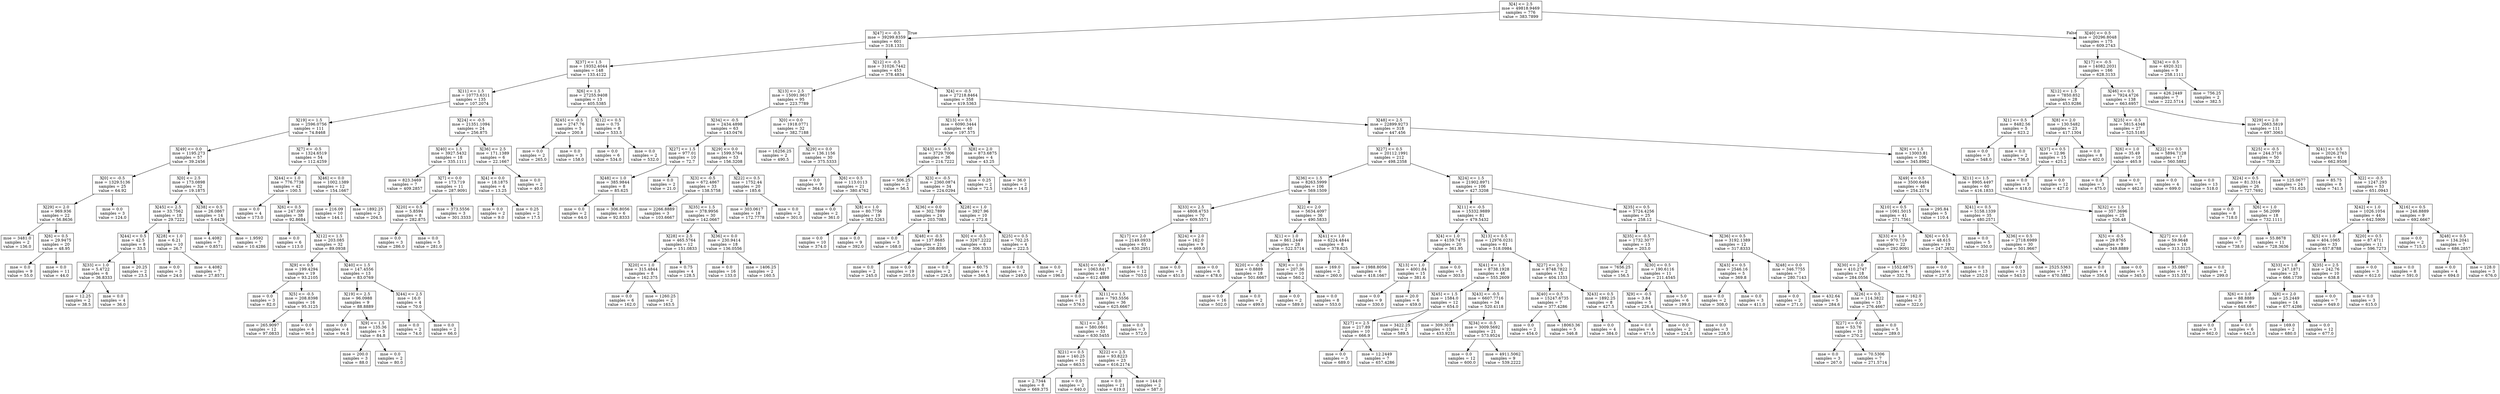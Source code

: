 digraph Tree {
node [shape=box] ;
0 [label="X[4] <= 2.5\nmse = 49818.9469\nsamples = 776\nvalue = 383.7899"] ;
1 [label="X[47] <= -0.5\nmse = 39299.8359\nsamples = 601\nvalue = 318.1331"] ;
0 -> 1 [labeldistance=2.5, labelangle=45, headlabel="True"] ;
2 [label="X[37] <= 1.5\nmse = 19352.4044\nsamples = 148\nvalue = 133.4122"] ;
1 -> 2 ;
3 [label="X[11] <= 1.5\nmse = 10773.6311\nsamples = 135\nvalue = 107.2074"] ;
2 -> 3 ;
4 [label="X[19] <= 1.5\nmse = 2596.0756\nsamples = 111\nvalue = 74.8468"] ;
3 -> 4 ;
5 [label="X[49] <= 0.0\nmse = 1195.273\nsamples = 57\nvalue = 39.2456"] ;
4 -> 5 ;
6 [label="X[0] <= -0.5\nmse = 1329.5136\nsamples = 25\nvalue = 64.92"] ;
5 -> 6 ;
7 [label="X[29] <= 2.0\nmse = 969.936\nsamples = 22\nvalue = 56.8636"] ;
6 -> 7 ;
8 [label="mse = 3481.0\nsamples = 2\nvalue = 136.0"] ;
7 -> 8 ;
9 [label="X[6] <= 0.5\nmse = 29.9475\nsamples = 20\nvalue = 48.95"] ;
7 -> 9 ;
10 [label="mse = 0.0\nsamples = 9\nvalue = 55.0"] ;
9 -> 10 ;
11 [label="mse = 0.0\nsamples = 11\nvalue = 44.0"] ;
9 -> 11 ;
12 [label="mse = 0.0\nsamples = 3\nvalue = 124.0"] ;
6 -> 12 ;
13 [label="X[0] <= 2.5\nmse = 173.0898\nsamples = 32\nvalue = 19.1875"] ;
5 -> 13 ;
14 [label="X[45] <= 2.5\nmse = 33.7562\nsamples = 18\nvalue = 29.7222"] ;
13 -> 14 ;
15 [label="X[44] <= 0.5\nmse = 42.5\nsamples = 8\nvalue = 33.5"] ;
14 -> 15 ;
16 [label="X[33] <= 1.0\nmse = 5.4722\nsamples = 6\nvalue = 36.8333"] ;
15 -> 16 ;
17 [label="mse = 12.25\nsamples = 2\nvalue = 38.5"] ;
16 -> 17 ;
18 [label="mse = 0.0\nsamples = 4\nvalue = 36.0"] ;
16 -> 18 ;
19 [label="mse = 20.25\nsamples = 2\nvalue = 23.5"] ;
15 -> 19 ;
20 [label="X[28] <= 1.0\nmse = 6.21\nsamples = 10\nvalue = 26.7"] ;
14 -> 20 ;
21 [label="mse = 0.0\nsamples = 3\nvalue = 24.0"] ;
20 -> 21 ;
22 [label="mse = 4.4082\nsamples = 7\nvalue = 27.8571"] ;
20 -> 22 ;
23 [label="X[38] <= 0.5\nmse = 26.0867\nsamples = 14\nvalue = 5.6429"] ;
13 -> 23 ;
24 [label="mse = 4.4082\nsamples = 7\nvalue = 0.8571"] ;
23 -> 24 ;
25 [label="mse = 1.9592\nsamples = 7\nvalue = 10.4286"] ;
23 -> 25 ;
26 [label="X[7] <= -0.5\nmse = 1324.6519\nsamples = 54\nvalue = 112.4259"] ;
4 -> 26 ;
27 [label="X[44] <= 1.0\nmse = 776.7738\nsamples = 42\nvalue = 100.5"] ;
26 -> 27 ;
28 [label="mse = 0.0\nsamples = 4\nvalue = 173.0"] ;
27 -> 28 ;
29 [label="X[6] <= 0.5\nmse = 247.009\nsamples = 38\nvalue = 92.8684"] ;
27 -> 29 ;
30 [label="mse = 0.0\nsamples = 6\nvalue = 113.0"] ;
29 -> 30 ;
31 [label="X[12] <= 1.5\nmse = 203.085\nsamples = 32\nvalue = 89.0938"] ;
29 -> 31 ;
32 [label="X[9] <= 0.5\nmse = 199.4294\nsamples = 19\nvalue = 93.2105"] ;
31 -> 32 ;
33 [label="mse = 0.0\nsamples = 3\nvalue = 82.0"] ;
32 -> 33 ;
34 [label="X[5] <= -0.5\nmse = 208.8398\nsamples = 16\nvalue = 95.3125"] ;
32 -> 34 ;
35 [label="mse = 265.9097\nsamples = 12\nvalue = 97.0833"] ;
34 -> 35 ;
36 [label="mse = 0.0\nsamples = 4\nvalue = 90.0"] ;
34 -> 36 ;
37 [label="X[40] <= 1.5\nmse = 147.4556\nsamples = 13\nvalue = 83.0769"] ;
31 -> 37 ;
38 [label="X[19] <= 2.5\nmse = 96.0988\nsamples = 9\nvalue = 88.8889"] ;
37 -> 38 ;
39 [label="mse = 0.0\nsamples = 4\nvalue = 94.0"] ;
38 -> 39 ;
40 [label="X[9] <= 1.5\nmse = 135.36\nsamples = 5\nvalue = 84.8"] ;
38 -> 40 ;
41 [label="mse = 200.0\nsamples = 3\nvalue = 88.0"] ;
40 -> 41 ;
42 [label="mse = 0.0\nsamples = 2\nvalue = 80.0"] ;
40 -> 42 ;
43 [label="X[44] <= 2.5\nmse = 16.0\nsamples = 4\nvalue = 70.0"] ;
37 -> 43 ;
44 [label="mse = 0.0\nsamples = 2\nvalue = 74.0"] ;
43 -> 44 ;
45 [label="mse = 0.0\nsamples = 2\nvalue = 66.0"] ;
43 -> 45 ;
46 [label="X[46] <= 0.0\nmse = 1002.1389\nsamples = 12\nvalue = 154.1667"] ;
26 -> 46 ;
47 [label="mse = 216.09\nsamples = 10\nvalue = 144.1"] ;
46 -> 47 ;
48 [label="mse = 1892.25\nsamples = 2\nvalue = 204.5"] ;
46 -> 48 ;
49 [label="X[24] <= -0.5\nmse = 21351.1094\nsamples = 24\nvalue = 256.875"] ;
3 -> 49 ;
50 [label="X[40] <= 1.5\nmse = 3927.5432\nsamples = 18\nvalue = 335.1111"] ;
49 -> 50 ;
51 [label="mse = 823.3469\nsamples = 7\nvalue = 409.2857"] ;
50 -> 51 ;
52 [label="X[7] <= 0.0\nmse = 173.719\nsamples = 11\nvalue = 287.9091"] ;
50 -> 52 ;
53 [label="X[20] <= 0.5\nmse = 5.8594\nsamples = 8\nvalue = 282.875"] ;
52 -> 53 ;
54 [label="mse = 0.0\nsamples = 3\nvalue = 286.0"] ;
53 -> 54 ;
55 [label="mse = 0.0\nsamples = 5\nvalue = 281.0"] ;
53 -> 55 ;
56 [label="mse = 373.5556\nsamples = 3\nvalue = 301.3333"] ;
52 -> 56 ;
57 [label="X[36] <= 2.5\nmse = 171.1389\nsamples = 6\nvalue = 22.1667"] ;
49 -> 57 ;
58 [label="X[4] <= 0.0\nmse = 18.1875\nsamples = 4\nvalue = 13.25"] ;
57 -> 58 ;
59 [label="mse = 0.0\nsamples = 2\nvalue = 9.0"] ;
58 -> 59 ;
60 [label="mse = 0.25\nsamples = 2\nvalue = 17.5"] ;
58 -> 60 ;
61 [label="mse = 0.0\nsamples = 2\nvalue = 40.0"] ;
57 -> 61 ;
62 [label="X[6] <= 1.5\nmse = 27255.9408\nsamples = 13\nvalue = 405.5385"] ;
2 -> 62 ;
63 [label="X[45] <= -0.5\nmse = 2747.76\nsamples = 5\nvalue = 200.8"] ;
62 -> 63 ;
64 [label="mse = 0.0\nsamples = 2\nvalue = 265.0"] ;
63 -> 64 ;
65 [label="mse = 0.0\nsamples = 3\nvalue = 158.0"] ;
63 -> 65 ;
66 [label="X[12] <= 0.5\nmse = 0.75\nsamples = 8\nvalue = 533.5"] ;
62 -> 66 ;
67 [label="mse = 0.0\nsamples = 6\nvalue = 534.0"] ;
66 -> 67 ;
68 [label="mse = 0.0\nsamples = 2\nvalue = 532.0"] ;
66 -> 68 ;
69 [label="X[12] <= -0.5\nmse = 31026.7442\nsamples = 453\nvalue = 378.4834"] ;
1 -> 69 ;
70 [label="X[13] <= 2.5\nmse = 15091.9617\nsamples = 95\nvalue = 223.7789"] ;
69 -> 70 ;
71 [label="X[34] <= -0.5\nmse = 2434.4898\nsamples = 63\nvalue = 143.0476"] ;
70 -> 71 ;
72 [label="X[27] <= 1.5\nmse = 977.01\nsamples = 10\nvalue = 72.7"] ;
71 -> 72 ;
73 [label="X[48] <= 1.0\nmse = 385.9844\nsamples = 8\nvalue = 85.625"] ;
72 -> 73 ;
74 [label="mse = 0.0\nsamples = 2\nvalue = 64.0"] ;
73 -> 74 ;
75 [label="mse = 306.8056\nsamples = 6\nvalue = 92.8333"] ;
73 -> 75 ;
76 [label="mse = 0.0\nsamples = 2\nvalue = 21.0"] ;
72 -> 76 ;
77 [label="X[29] <= 0.0\nmse = 1599.5764\nsamples = 53\nvalue = 156.3208"] ;
71 -> 77 ;
78 [label="X[3] <= -0.5\nmse = 672.4867\nsamples = 33\nvalue = 138.5758"] ;
77 -> 78 ;
79 [label="mse = 2266.8889\nsamples = 3\nvalue = 103.6667"] ;
78 -> 79 ;
80 [label="X[35] <= 1.5\nmse = 378.9956\nsamples = 30\nvalue = 142.0667"] ;
78 -> 80 ;
81 [label="X[28] <= 2.5\nmse = 465.5764\nsamples = 12\nvalue = 151.0833"] ;
80 -> 81 ;
82 [label="X[20] <= 1.0\nmse = 315.4844\nsamples = 8\nvalue = 162.375"] ;
81 -> 82 ;
83 [label="mse = 0.0\nsamples = 6\nvalue = 162.0"] ;
82 -> 83 ;
84 [label="mse = 1260.25\nsamples = 2\nvalue = 163.5"] ;
82 -> 84 ;
85 [label="mse = 0.75\nsamples = 4\nvalue = 128.5"] ;
81 -> 85 ;
86 [label="X[36] <= 0.0\nmse = 230.9414\nsamples = 18\nvalue = 136.0556"] ;
80 -> 86 ;
87 [label="mse = 0.0\nsamples = 16\nvalue = 133.0"] ;
86 -> 87 ;
88 [label="mse = 1406.25\nsamples = 2\nvalue = 160.5"] ;
86 -> 88 ;
89 [label="X[22] <= 0.5\nmse = 1752.44\nsamples = 20\nvalue = 185.6"] ;
77 -> 89 ;
90 [label="mse = 303.0617\nsamples = 18\nvalue = 172.7778"] ;
89 -> 90 ;
91 [label="mse = 0.0\nsamples = 2\nvalue = 301.0"] ;
89 -> 91 ;
92 [label="X[0] <= 0.0\nmse = 1918.0771\nsamples = 32\nvalue = 382.7188"] ;
70 -> 92 ;
93 [label="mse = 16256.25\nsamples = 2\nvalue = 490.5"] ;
92 -> 93 ;
94 [label="X[29] <= 0.0\nmse = 136.1156\nsamples = 30\nvalue = 375.5333"] ;
92 -> 94 ;
95 [label="mse = 0.0\nsamples = 9\nvalue = 364.0"] ;
94 -> 95 ;
96 [label="X[6] <= 0.5\nmse = 113.0113\nsamples = 21\nvalue = 380.4762"] ;
94 -> 96 ;
97 [label="mse = 0.0\nsamples = 2\nvalue = 361.0"] ;
96 -> 97 ;
98 [label="X[8] <= 1.0\nmse = 80.7756\nsamples = 19\nvalue = 382.5263"] ;
96 -> 98 ;
99 [label="mse = 0.0\nsamples = 10\nvalue = 374.0"] ;
98 -> 99 ;
100 [label="mse = 0.0\nsamples = 9\nvalue = 392.0"] ;
98 -> 100 ;
101 [label="X[4] <= -0.5\nmse = 27218.8464\nsamples = 358\nvalue = 419.5363"] ;
69 -> 101 ;
102 [label="X[13] <= 0.5\nmse = 6090.3444\nsamples = 40\nvalue = 197.575"] ;
101 -> 102 ;
103 [label="X[43] <= -0.5\nmse = 3729.7006\nsamples = 36\nvalue = 214.7222"] ;
102 -> 103 ;
104 [label="mse = 506.25\nsamples = 2\nvalue = 56.5"] ;
103 -> 104 ;
105 [label="X[3] <= -0.5\nmse = 2360.0874\nsamples = 34\nvalue = 224.0294"] ;
103 -> 105 ;
106 [label="X[36] <= 0.0\nmse = 302.7899\nsamples = 24\nvalue = 203.7083"] ;
105 -> 106 ;
107 [label="mse = 0.0\nsamples = 3\nvalue = 168.0"] ;
106 -> 107 ;
108 [label="X[48] <= -0.5\nmse = 137.8685\nsamples = 21\nvalue = 208.8095"] ;
106 -> 108 ;
109 [label="mse = 0.0\nsamples = 2\nvalue = 245.0"] ;
108 -> 109 ;
110 [label="mse = 0.0\nsamples = 19\nvalue = 205.0"] ;
108 -> 110 ;
111 [label="X[28] <= 1.0\nmse = 3927.96\nsamples = 10\nvalue = 272.8"] ;
105 -> 111 ;
112 [label="X[0] <= -0.5\nmse = 3267.2222\nsamples = 6\nvalue = 306.3333"] ;
111 -> 112 ;
113 [label="mse = 0.0\nsamples = 2\nvalue = 226.0"] ;
112 -> 113 ;
114 [label="mse = 60.75\nsamples = 4\nvalue = 346.5"] ;
112 -> 114 ;
115 [label="X[25] <= 0.5\nmse = 702.25\nsamples = 4\nvalue = 222.5"] ;
111 -> 115 ;
116 [label="mse = 0.0\nsamples = 2\nvalue = 249.0"] ;
115 -> 116 ;
117 [label="mse = 0.0\nsamples = 2\nvalue = 196.0"] ;
115 -> 117 ;
118 [label="X[8] <= 2.0\nmse = 873.6875\nsamples = 4\nvalue = 43.25"] ;
102 -> 118 ;
119 [label="mse = 0.25\nsamples = 2\nvalue = 72.5"] ;
118 -> 119 ;
120 [label="mse = 36.0\nsamples = 2\nvalue = 14.0"] ;
118 -> 120 ;
121 [label="X[48] <= 2.5\nmse = 22899.9273\nsamples = 318\nvalue = 447.456"] ;
101 -> 121 ;
122 [label="X[27] <= 0.5\nmse = 20112.1991\nsamples = 212\nvalue = 498.2358"] ;
121 -> 122 ;
123 [label="X[36] <= 1.5\nmse = 8263.5999\nsamples = 106\nvalue = 569.1509"] ;
122 -> 123 ;
124 [label="X[33] <= 2.5\nmse = 4808.4753\nsamples = 70\nvalue = 609.5571"] ;
123 -> 124 ;
125 [label="X[17] <= 2.0\nmse = 2149.0933\nsamples = 61\nvalue = 630.2951"] ;
124 -> 125 ;
126 [label="X[43] <= 0.0\nmse = 1063.8417\nsamples = 49\nvalue = 612.4898"] ;
125 -> 126 ;
127 [label="mse = 0.0\nsamples = 13\nvalue = 576.0"] ;
126 -> 127 ;
128 [label="X[11] <= 1.5\nmse = 793.5556\nsamples = 36\nvalue = 625.6667"] ;
126 -> 128 ;
129 [label="X[1] <= 2.5\nmse = 580.0661\nsamples = 33\nvalue = 630.5455"] ;
128 -> 129 ;
130 [label="X[21] <= 0.5\nmse = 140.25\nsamples = 10\nvalue = 663.5"] ;
129 -> 130 ;
131 [label="mse = 2.7344\nsamples = 8\nvalue = 669.375"] ;
130 -> 131 ;
132 [label="mse = 0.0\nsamples = 2\nvalue = 640.0"] ;
130 -> 132 ;
133 [label="X[22] <= 2.5\nmse = 93.8223\nsamples = 23\nvalue = 616.2174"] ;
129 -> 133 ;
134 [label="mse = 0.0\nsamples = 21\nvalue = 619.0"] ;
133 -> 134 ;
135 [label="mse = 144.0\nsamples = 2\nvalue = 587.0"] ;
133 -> 135 ;
136 [label="mse = 0.0\nsamples = 3\nvalue = 572.0"] ;
128 -> 136 ;
137 [label="mse = 0.0\nsamples = 12\nvalue = 703.0"] ;
125 -> 137 ;
138 [label="X[24] <= 2.0\nmse = 162.0\nsamples = 9\nvalue = 469.0"] ;
124 -> 138 ;
139 [label="mse = 0.0\nsamples = 3\nvalue = 451.0"] ;
138 -> 139 ;
140 [label="mse = 0.0\nsamples = 6\nvalue = 478.0"] ;
138 -> 140 ;
141 [label="X[2] <= 2.0\nmse = 5634.4097\nsamples = 36\nvalue = 490.5833"] ;
123 -> 141 ;
142 [label="X[1] <= 1.0\nmse = 861.2449\nsamples = 28\nvalue = 522.5714"] ;
141 -> 142 ;
143 [label="X[20] <= -0.5\nmse = 0.8889\nsamples = 18\nvalue = 501.6667"] ;
142 -> 143 ;
144 [label="mse = 0.0\nsamples = 16\nvalue = 502.0"] ;
143 -> 144 ;
145 [label="mse = 0.0\nsamples = 2\nvalue = 499.0"] ;
143 -> 145 ;
146 [label="X[9] <= 1.0\nmse = 207.36\nsamples = 10\nvalue = 560.2"] ;
142 -> 146 ;
147 [label="mse = 0.0\nsamples = 2\nvalue = 589.0"] ;
146 -> 147 ;
148 [label="mse = 0.0\nsamples = 8\nvalue = 553.0"] ;
146 -> 148 ;
149 [label="X[41] <= 1.0\nmse = 6224.4844\nsamples = 8\nvalue = 378.625"] ;
141 -> 149 ;
150 [label="mse = 169.0\nsamples = 2\nvalue = 260.0"] ;
149 -> 150 ;
151 [label="mse = 1988.8056\nsamples = 6\nvalue = 418.1667"] ;
149 -> 151 ;
152 [label="X[24] <= 1.5\nmse = 21902.8971\nsamples = 106\nvalue = 427.3208"] ;
122 -> 152 ;
153 [label="X[11] <= -0.5\nmse = 15332.9889\nsamples = 81\nvalue = 479.5432"] ;
152 -> 153 ;
154 [label="X[4] <= 1.0\nmse = 4159.7475\nsamples = 20\nvalue = 361.95"] ;
153 -> 154 ;
155 [label="X[13] <= 1.0\nmse = 4001.84\nsamples = 15\nvalue = 381.6"] ;
154 -> 155 ;
156 [label="mse = 0.0\nsamples = 9\nvalue = 330.0"] ;
155 -> 156 ;
157 [label="mse = 20.0\nsamples = 6\nvalue = 459.0"] ;
155 -> 157 ;
158 [label="mse = 0.0\nsamples = 5\nvalue = 303.0"] ;
154 -> 158 ;
159 [label="X[13] <= 0.5\nmse = 12976.0231\nsamples = 61\nvalue = 518.0984"] ;
153 -> 159 ;
160 [label="X[41] <= 1.5\nmse = 8738.1928\nsamples = 46\nvalue = 555.2609"] ;
159 -> 160 ;
161 [label="X[45] <= 1.5\nmse = 1584.0\nsamples = 12\nvalue = 654.0"] ;
160 -> 161 ;
162 [label="X[27] <= 2.5\nmse = 217.89\nsamples = 10\nvalue = 666.9"] ;
161 -> 162 ;
163 [label="mse = 0.0\nsamples = 3\nvalue = 689.0"] ;
162 -> 163 ;
164 [label="mse = 12.2449\nsamples = 7\nvalue = 657.4286"] ;
162 -> 164 ;
165 [label="mse = 3422.25\nsamples = 2\nvalue = 589.5"] ;
161 -> 165 ;
166 [label="X[43] <= -0.5\nmse = 6607.7716\nsamples = 34\nvalue = 520.4118"] ;
160 -> 166 ;
167 [label="mse = 309.3018\nsamples = 13\nvalue = 433.9231"] ;
166 -> 167 ;
168 [label="X[34] <= -0.5\nmse = 3009.5692\nsamples = 21\nvalue = 573.9524"] ;
166 -> 168 ;
169 [label="mse = 0.0\nsamples = 12\nvalue = 600.0"] ;
168 -> 169 ;
170 [label="mse = 4911.5062\nsamples = 9\nvalue = 539.2222"] ;
168 -> 170 ;
171 [label="X[27] <= 2.5\nmse = 8748.7822\nsamples = 15\nvalue = 404.1333"] ;
159 -> 171 ;
172 [label="X[40] <= 0.5\nmse = 15247.6735\nsamples = 7\nvalue = 377.4286"] ;
171 -> 172 ;
173 [label="mse = 0.0\nsamples = 2\nvalue = 454.0"] ;
172 -> 173 ;
174 [label="mse = 18063.36\nsamples = 5\nvalue = 346.8"] ;
172 -> 174 ;
175 [label="X[43] <= 0.5\nmse = 1892.25\nsamples = 8\nvalue = 427.5"] ;
171 -> 175 ;
176 [label="mse = 0.0\nsamples = 4\nvalue = 384.0"] ;
175 -> 176 ;
177 [label="mse = 0.0\nsamples = 4\nvalue = 471.0"] ;
175 -> 177 ;
178 [label="X[35] <= 0.5\nmse = 5724.4256\nsamples = 25\nvalue = 258.12"] ;
152 -> 178 ;
179 [label="X[35] <= -0.5\nmse = 1732.3077\nsamples = 13\nvalue = 203.0"] ;
178 -> 179 ;
180 [label="mse = 7656.25\nsamples = 2\nvalue = 156.5"] ;
179 -> 180 ;
181 [label="X[30] <= 0.5\nmse = 190.6116\nsamples = 11\nvalue = 211.4545"] ;
179 -> 181 ;
182 [label="X[9] <= -0.5\nmse = 3.84\nsamples = 5\nvalue = 226.4"] ;
181 -> 182 ;
183 [label="mse = 0.0\nsamples = 2\nvalue = 224.0"] ;
182 -> 183 ;
184 [label="mse = 0.0\nsamples = 3\nvalue = 228.0"] ;
182 -> 184 ;
185 [label="mse = 5.0\nsamples = 6\nvalue = 199.0"] ;
181 -> 185 ;
186 [label="X[36] <= 0.5\nmse = 3192.1389\nsamples = 12\nvalue = 317.8333"] ;
178 -> 186 ;
187 [label="X[43] <= 0.5\nmse = 2546.16\nsamples = 5\nvalue = 369.8"] ;
186 -> 187 ;
188 [label="mse = 0.0\nsamples = 2\nvalue = 308.0"] ;
187 -> 188 ;
189 [label="mse = 0.0\nsamples = 3\nvalue = 411.0"] ;
187 -> 189 ;
190 [label="X[48] <= 0.0\nmse = 346.7755\nsamples = 7\nvalue = 280.7143"] ;
186 -> 190 ;
191 [label="mse = 0.0\nsamples = 2\nvalue = 271.0"] ;
190 -> 191 ;
192 [label="mse = 432.64\nsamples = 5\nvalue = 284.6"] ;
190 -> 192 ;
193 [label="X[9] <= 1.5\nmse = 13003.81\nsamples = 106\nvalue = 345.8962"] ;
121 -> 193 ;
194 [label="X[49] <= 0.5\nmse = 3500.6484\nsamples = 46\nvalue = 254.2174"] ;
193 -> 194 ;
195 [label="X[10] <= 0.5\nmse = 1061.5015\nsamples = 41\nvalue = 271.7561"] ;
194 -> 195 ;
196 [label="X[33] <= 1.5\nmse = 970.719\nsamples = 22\nvalue = 292.9091"] ;
195 -> 196 ;
197 [label="X[30] <= 2.0\nmse = 410.2747\nsamples = 18\nvalue = 284.0556"] ;
196 -> 197 ;
198 [label="X[26] <= 0.5\nmse = 114.3822\nsamples = 15\nvalue = 276.4667"] ;
197 -> 198 ;
199 [label="X[27] <= 0.0\nmse = 53.76\nsamples = 10\nvalue = 270.2"] ;
198 -> 199 ;
200 [label="mse = 0.0\nsamples = 3\nvalue = 267.0"] ;
199 -> 200 ;
201 [label="mse = 70.5306\nsamples = 7\nvalue = 271.5714"] ;
199 -> 201 ;
202 [label="mse = 0.0\nsamples = 5\nvalue = 289.0"] ;
198 -> 202 ;
203 [label="mse = 162.0\nsamples = 3\nvalue = 322.0"] ;
197 -> 203 ;
204 [label="mse = 1552.6875\nsamples = 4\nvalue = 332.75"] ;
196 -> 204 ;
205 [label="X[6] <= 0.5\nmse = 48.615\nsamples = 19\nvalue = 247.2632"] ;
195 -> 205 ;
206 [label="mse = 0.0\nsamples = 6\nvalue = 237.0"] ;
205 -> 206 ;
207 [label="mse = 0.0\nsamples = 13\nvalue = 252.0"] ;
205 -> 207 ;
208 [label="mse = 295.84\nsamples = 5\nvalue = 110.4"] ;
194 -> 208 ;
209 [label="X[11] <= 1.5\nmse = 8905.4497\nsamples = 60\nvalue = 416.1833"] ;
193 -> 209 ;
210 [label="X[41] <= 0.5\nmse = 5158.1339\nsamples = 35\nvalue = 480.2571"] ;
209 -> 210 ;
211 [label="mse = 0.0\nsamples = 5\nvalue = 350.0"] ;
210 -> 211 ;
212 [label="X[36] <= 0.5\nmse = 2718.6989\nsamples = 30\nvalue = 501.9667"] ;
210 -> 212 ;
213 [label="mse = 0.0\nsamples = 13\nvalue = 543.0"] ;
212 -> 213 ;
214 [label="mse = 2525.5363\nsamples = 17\nvalue = 470.5882"] ;
212 -> 214 ;
215 [label="X[32] <= 1.5\nmse = 357.3696\nsamples = 25\nvalue = 326.48"] ;
209 -> 215 ;
216 [label="X[5] <= -0.5\nmse = 29.8765\nsamples = 9\nvalue = 349.8889"] ;
215 -> 216 ;
217 [label="mse = 0.0\nsamples = 4\nvalue = 356.0"] ;
216 -> 217 ;
218 [label="mse = 0.0\nsamples = 5\nvalue = 345.0"] ;
216 -> 218 ;
219 [label="X[27] <= 1.0\nmse = 59.9648\nsamples = 16\nvalue = 313.3125"] ;
215 -> 219 ;
220 [label="mse = 35.0867\nsamples = 14\nvalue = 315.3571"] ;
219 -> 220 ;
221 [label="mse = 0.0\nsamples = 2\nvalue = 299.0"] ;
219 -> 221 ;
222 [label="X[40] <= 0.5\nmse = 20296.8048\nsamples = 175\nvalue = 609.2743"] ;
0 -> 222 [labeldistance=2.5, labelangle=-45, headlabel="False"] ;
223 [label="X[17] <= -0.5\nmse = 14082.2031\nsamples = 166\nvalue = 628.3133"] ;
222 -> 223 ;
224 [label="X[12] <= 1.5\nmse = 7850.852\nsamples = 28\nvalue = 453.9286"] ;
223 -> 224 ;
225 [label="X[1] <= 0.5\nmse = 8482.56\nsamples = 5\nvalue = 623.2"] ;
224 -> 225 ;
226 [label="mse = 0.0\nsamples = 3\nvalue = 548.0"] ;
225 -> 226 ;
227 [label="mse = 0.0\nsamples = 2\nvalue = 736.0"] ;
225 -> 227 ;
228 [label="X[8] <= 2.0\nmse = 130.5482\nsamples = 23\nvalue = 417.1304"] ;
224 -> 228 ;
229 [label="X[37] <= 0.5\nmse = 12.96\nsamples = 15\nvalue = 425.2"] ;
228 -> 229 ;
230 [label="mse = 0.0\nsamples = 3\nvalue = 418.0"] ;
229 -> 230 ;
231 [label="mse = 0.0\nsamples = 12\nvalue = 427.0"] ;
229 -> 231 ;
232 [label="mse = 0.0\nsamples = 8\nvalue = 402.0"] ;
228 -> 232 ;
233 [label="X[46] <= 0.5\nmse = 7924.4726\nsamples = 138\nvalue = 663.6957"] ;
223 -> 233 ;
234 [label="X[25] <= -0.5\nmse = 5815.4348\nsamples = 27\nvalue = 525.5185"] ;
233 -> 234 ;
235 [label="X[6] <= 1.0\nmse = 35.49\nsamples = 10\nvalue = 465.9"] ;
234 -> 235 ;
236 [label="mse = 0.0\nsamples = 3\nvalue = 475.0"] ;
235 -> 236 ;
237 [label="mse = 0.0\nsamples = 7\nvalue = 462.0"] ;
235 -> 237 ;
238 [label="X[22] <= 0.5\nmse = 5894.7128\nsamples = 17\nvalue = 560.5882"] ;
234 -> 238 ;
239 [label="mse = 0.0\nsamples = 4\nvalue = 699.0"] ;
238 -> 239 ;
240 [label="mse = 0.0\nsamples = 13\nvalue = 518.0"] ;
238 -> 240 ;
241 [label="X[29] <= 2.0\nmse = 2663.5819\nsamples = 111\nvalue = 697.3063"] ;
233 -> 241 ;
242 [label="X[25] <= -0.5\nmse = 244.3716\nsamples = 50\nvalue = 739.22"] ;
241 -> 242 ;
243 [label="X[24] <= 0.5\nmse = 81.3314\nsamples = 26\nvalue = 727.7692"] ;
242 -> 243 ;
244 [label="mse = 0.0\nsamples = 8\nvalue = 718.0"] ;
243 -> 244 ;
245 [label="X[6] <= 1.0\nmse = 56.2099\nsamples = 18\nvalue = 732.1111"] ;
243 -> 245 ;
246 [label="mse = 0.0\nsamples = 7\nvalue = 738.0"] ;
245 -> 246 ;
247 [label="mse = 55.8678\nsamples = 11\nvalue = 728.3636"] ;
245 -> 247 ;
248 [label="mse = 125.0677\nsamples = 24\nvalue = 751.625"] ;
242 -> 248 ;
249 [label="X[41] <= 0.5\nmse = 2026.2763\nsamples = 61\nvalue = 662.9508"] ;
241 -> 249 ;
250 [label="mse = 85.75\nsamples = 8\nvalue = 741.5"] ;
249 -> 250 ;
251 [label="X[2] <= -0.5\nmse = 1247.293\nsamples = 53\nvalue = 651.0943"] ;
249 -> 251 ;
252 [label="X[42] <= 1.0\nmse = 1026.1054\nsamples = 44\nvalue = 642.5909"] ;
251 -> 252 ;
253 [label="X[5] <= 1.0\nmse = 404.1065\nsamples = 33\nvalue = 657.8788"] ;
252 -> 253 ;
254 [label="X[33] <= 1.0\nmse = 247.1871\nsamples = 23\nvalue = 666.1739"] ;
253 -> 254 ;
255 [label="X[6] <= 1.0\nmse = 88.8889\nsamples = 9\nvalue = 648.6667"] ;
254 -> 255 ;
256 [label="mse = 0.0\nsamples = 3\nvalue = 662.0"] ;
255 -> 256 ;
257 [label="mse = 0.0\nsamples = 6\nvalue = 642.0"] ;
255 -> 257 ;
258 [label="X[8] <= 2.0\nmse = 25.2449\nsamples = 14\nvalue = 677.4286"] ;
254 -> 258 ;
259 [label="mse = 169.0\nsamples = 2\nvalue = 680.0"] ;
258 -> 259 ;
260 [label="mse = 0.0\nsamples = 12\nvalue = 677.0"] ;
258 -> 260 ;
261 [label="X[35] <= 2.5\nmse = 242.76\nsamples = 10\nvalue = 638.8"] ;
253 -> 261 ;
262 [label="mse = 0.0\nsamples = 7\nvalue = 649.0"] ;
261 -> 262 ;
263 [label="mse = 0.0\nsamples = 3\nvalue = 615.0"] ;
261 -> 263 ;
264 [label="X[20] <= 0.5\nmse = 87.4711\nsamples = 11\nvalue = 596.7273"] ;
252 -> 264 ;
265 [label="mse = 0.0\nsamples = 3\nvalue = 612.0"] ;
264 -> 265 ;
266 [label="mse = 0.0\nsamples = 8\nvalue = 591.0"] ;
264 -> 266 ;
267 [label="X[16] <= 0.5\nmse = 246.8889\nsamples = 9\nvalue = 692.6667"] ;
251 -> 267 ;
268 [label="mse = 0.0\nsamples = 2\nvalue = 715.0"] ;
267 -> 268 ;
269 [label="X[48] <= 0.5\nmse = 134.2041\nsamples = 7\nvalue = 686.2857"] ;
267 -> 269 ;
270 [label="mse = 0.0\nsamples = 4\nvalue = 694.0"] ;
269 -> 270 ;
271 [label="mse = 128.0\nsamples = 3\nvalue = 676.0"] ;
269 -> 271 ;
272 [label="X[34] <= 0.5\nmse = 4920.321\nsamples = 9\nvalue = 258.1111"] ;
222 -> 272 ;
273 [label="mse = 426.2449\nsamples = 7\nvalue = 222.5714"] ;
272 -> 273 ;
274 [label="mse = 756.25\nsamples = 2\nvalue = 382.5"] ;
272 -> 274 ;
}